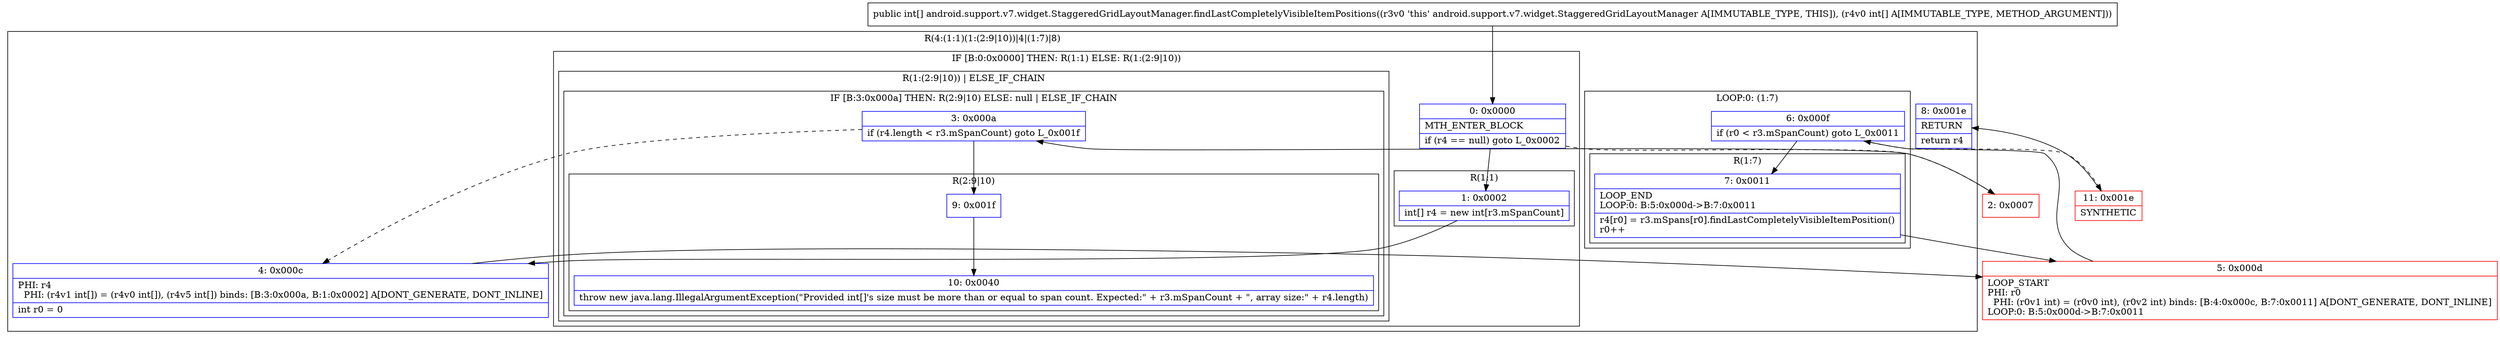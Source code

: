 digraph "CFG forandroid.support.v7.widget.StaggeredGridLayoutManager.findLastCompletelyVisibleItemPositions([I)[I" {
subgraph cluster_Region_937670590 {
label = "R(4:(1:1)(1:(2:9|10))|4|(1:7)|8)";
node [shape=record,color=blue];
subgraph cluster_IfRegion_1589119527 {
label = "IF [B:0:0x0000] THEN: R(1:1) ELSE: R(1:(2:9|10))";
node [shape=record,color=blue];
Node_0 [shape=record,label="{0\:\ 0x0000|MTH_ENTER_BLOCK\l|if (r4 == null) goto L_0x0002\l}"];
subgraph cluster_Region_612203375 {
label = "R(1:1)";
node [shape=record,color=blue];
Node_1 [shape=record,label="{1\:\ 0x0002|int[] r4 = new int[r3.mSpanCount]\l}"];
}
subgraph cluster_Region_1873426844 {
label = "R(1:(2:9|10)) | ELSE_IF_CHAIN\l";
node [shape=record,color=blue];
subgraph cluster_IfRegion_1308461127 {
label = "IF [B:3:0x000a] THEN: R(2:9|10) ELSE: null | ELSE_IF_CHAIN\l";
node [shape=record,color=blue];
Node_3 [shape=record,label="{3\:\ 0x000a|if (r4.length \< r3.mSpanCount) goto L_0x001f\l}"];
subgraph cluster_Region_1401576173 {
label = "R(2:9|10)";
node [shape=record,color=blue];
Node_9 [shape=record,label="{9\:\ 0x001f}"];
Node_10 [shape=record,label="{10\:\ 0x0040|throw new java.lang.IllegalArgumentException(\"Provided int[]'s size must be more than or equal to span count. Expected:\" + r3.mSpanCount + \", array size:\" + r4.length)\l}"];
}
}
}
}
Node_4 [shape=record,label="{4\:\ 0x000c|PHI: r4 \l  PHI: (r4v1 int[]) = (r4v0 int[]), (r4v5 int[]) binds: [B:3:0x000a, B:1:0x0002] A[DONT_GENERATE, DONT_INLINE]\l|int r0 = 0\l}"];
subgraph cluster_LoopRegion_1609965184 {
label = "LOOP:0: (1:7)";
node [shape=record,color=blue];
Node_6 [shape=record,label="{6\:\ 0x000f|if (r0 \< r3.mSpanCount) goto L_0x0011\l}"];
subgraph cluster_Region_888598363 {
label = "R(1:7)";
node [shape=record,color=blue];
Node_7 [shape=record,label="{7\:\ 0x0011|LOOP_END\lLOOP:0: B:5:0x000d\-\>B:7:0x0011\l|r4[r0] = r3.mSpans[r0].findLastCompletelyVisibleItemPosition()\lr0++\l}"];
}
}
Node_8 [shape=record,label="{8\:\ 0x001e|RETURN\l|return r4\l}"];
}
Node_2 [shape=record,color=red,label="{2\:\ 0x0007}"];
Node_5 [shape=record,color=red,label="{5\:\ 0x000d|LOOP_START\lPHI: r0 \l  PHI: (r0v1 int) = (r0v0 int), (r0v2 int) binds: [B:4:0x000c, B:7:0x0011] A[DONT_GENERATE, DONT_INLINE]\lLOOP:0: B:5:0x000d\-\>B:7:0x0011\l}"];
Node_11 [shape=record,color=red,label="{11\:\ 0x001e|SYNTHETIC\l}"];
MethodNode[shape=record,label="{public int[] android.support.v7.widget.StaggeredGridLayoutManager.findLastCompletelyVisibleItemPositions((r3v0 'this' android.support.v7.widget.StaggeredGridLayoutManager A[IMMUTABLE_TYPE, THIS]), (r4v0 int[] A[IMMUTABLE_TYPE, METHOD_ARGUMENT])) }"];
MethodNode -> Node_0;
Node_0 -> Node_1;
Node_0 -> Node_2[style=dashed];
Node_1 -> Node_4;
Node_3 -> Node_4[style=dashed];
Node_3 -> Node_9;
Node_9 -> Node_10;
Node_4 -> Node_5;
Node_6 -> Node_7;
Node_6 -> Node_11[style=dashed];
Node_7 -> Node_5;
Node_2 -> Node_3;
Node_5 -> Node_6;
Node_11 -> Node_8;
}

